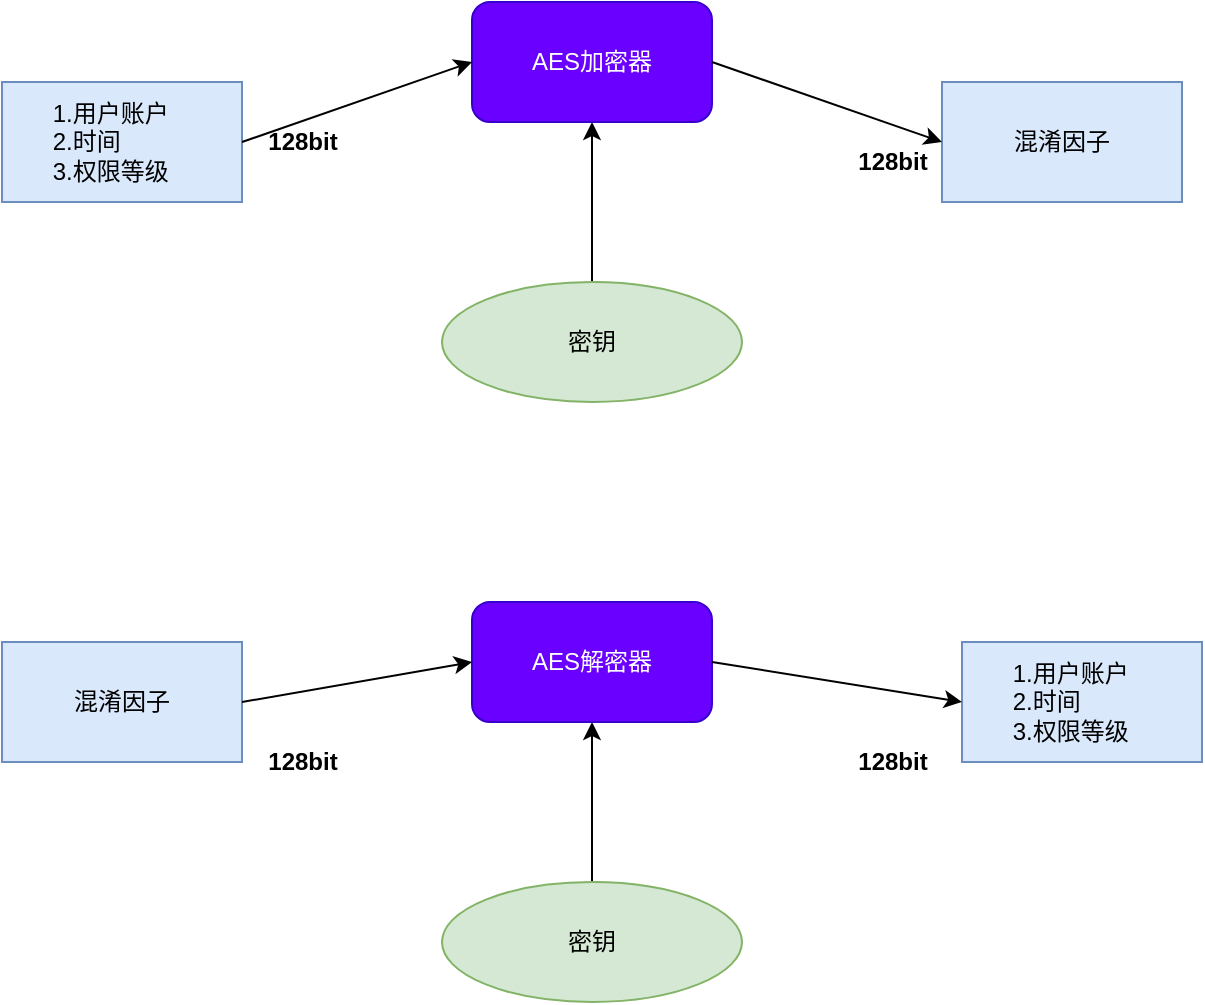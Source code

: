 <mxfile version="14.6.12" type="github">
  <diagram id="JdFX8Y5_raD3rjTgu_EH" name="Page-1">
    <mxGraphModel dx="2062" dy="1098" grid="1" gridSize="10" guides="1" tooltips="1" connect="1" arrows="1" fold="1" page="1" pageScale="1" pageWidth="850" pageHeight="1100" math="0" shadow="0">
      <root>
        <mxCell id="0" />
        <mxCell id="1" parent="0" />
        <mxCell id="7pT013oJxnpNkIhTxjK2-1" value="&amp;nbsp; &amp;nbsp; &amp;nbsp; &amp;nbsp;1.用户账户&lt;br&gt;&amp;nbsp; &amp;nbsp; &amp;nbsp; &amp;nbsp;2.时间&lt;br&gt;&amp;nbsp; &amp;nbsp; &amp;nbsp; &amp;nbsp;3.权限等级" style="rounded=0;whiteSpace=wrap;html=1;align=left;fillColor=#dae8fc;strokeColor=#6c8ebf;" parent="1" vertex="1">
          <mxGeometry x="100" y="380" width="120" height="60" as="geometry" />
        </mxCell>
        <mxCell id="7pT013oJxnpNkIhTxjK2-2" value="混淆因子" style="rounded=0;whiteSpace=wrap;html=1;fillColor=#dae8fc;strokeColor=#6c8ebf;" parent="1" vertex="1">
          <mxGeometry x="570" y="380" width="120" height="60" as="geometry" />
        </mxCell>
        <mxCell id="7pT013oJxnpNkIhTxjK2-9" value="" style="edgeStyle=orthogonalEdgeStyle;rounded=0;orthogonalLoop=1;jettySize=auto;html=1;" parent="1" source="7pT013oJxnpNkIhTxjK2-3" target="7pT013oJxnpNkIhTxjK2-6" edge="1">
          <mxGeometry relative="1" as="geometry" />
        </mxCell>
        <mxCell id="7pT013oJxnpNkIhTxjK2-3" value="密钥" style="ellipse;whiteSpace=wrap;html=1;fillColor=#d5e8d4;strokeColor=#82b366;" parent="1" vertex="1">
          <mxGeometry x="320" y="480" width="150" height="60" as="geometry" />
        </mxCell>
        <mxCell id="7pT013oJxnpNkIhTxjK2-6" value="AES加密器" style="rounded=1;whiteSpace=wrap;html=1;fillColor=#6a00ff;strokeColor=#3700CC;fontColor=#ffffff;" parent="1" vertex="1">
          <mxGeometry x="335" y="340" width="120" height="60" as="geometry" />
        </mxCell>
        <mxCell id="7pT013oJxnpNkIhTxjK2-10" value="" style="endArrow=classic;html=1;entryX=0;entryY=0.5;entryDx=0;entryDy=0;" parent="1" target="7pT013oJxnpNkIhTxjK2-6" edge="1">
          <mxGeometry width="50" height="50" relative="1" as="geometry">
            <mxPoint x="220" y="410" as="sourcePoint" />
            <mxPoint x="270" y="360" as="targetPoint" />
          </mxGeometry>
        </mxCell>
        <mxCell id="7pT013oJxnpNkIhTxjK2-11" value="" style="endArrow=classic;html=1;entryX=0;entryY=0.5;entryDx=0;entryDy=0;" parent="1" target="7pT013oJxnpNkIhTxjK2-2" edge="1">
          <mxGeometry width="50" height="50" relative="1" as="geometry">
            <mxPoint x="455" y="370" as="sourcePoint" />
            <mxPoint x="505" y="320" as="targetPoint" />
          </mxGeometry>
        </mxCell>
        <mxCell id="7pT013oJxnpNkIhTxjK2-12" value="&lt;b&gt;128bit&lt;/b&gt;" style="text;html=1;resizable=0;autosize=1;align=center;verticalAlign=middle;points=[];fillColor=none;strokeColor=none;rounded=0;" parent="1" vertex="1">
          <mxGeometry x="225" y="400" width="50" height="20" as="geometry" />
        </mxCell>
        <mxCell id="7pT013oJxnpNkIhTxjK2-13" value="&lt;b&gt;128bit&lt;/b&gt;" style="text;html=1;resizable=0;autosize=1;align=center;verticalAlign=middle;points=[];fillColor=none;strokeColor=none;rounded=0;" parent="1" vertex="1">
          <mxGeometry x="520" y="410" width="50" height="20" as="geometry" />
        </mxCell>
        <mxCell id="NVBzjJ3xbAIKhqxGu_0e-1" value="&amp;nbsp; &amp;nbsp; &amp;nbsp; &amp;nbsp;1.用户账户&lt;br&gt;&amp;nbsp; &amp;nbsp; &amp;nbsp; &amp;nbsp;2.时间&lt;br&gt;&amp;nbsp; &amp;nbsp; &amp;nbsp; &amp;nbsp;3.权限等级" style="rounded=0;whiteSpace=wrap;html=1;align=left;fillColor=#dae8fc;strokeColor=#6c8ebf;" vertex="1" parent="1">
          <mxGeometry x="580" y="660" width="120" height="60" as="geometry" />
        </mxCell>
        <mxCell id="NVBzjJ3xbAIKhqxGu_0e-2" value="混淆因子" style="rounded=0;whiteSpace=wrap;html=1;fillColor=#dae8fc;strokeColor=#6c8ebf;" vertex="1" parent="1">
          <mxGeometry x="100" y="660" width="120" height="60" as="geometry" />
        </mxCell>
        <mxCell id="NVBzjJ3xbAIKhqxGu_0e-3" value="" style="edgeStyle=orthogonalEdgeStyle;rounded=0;orthogonalLoop=1;jettySize=auto;html=1;" edge="1" parent="1" source="NVBzjJ3xbAIKhqxGu_0e-4" target="NVBzjJ3xbAIKhqxGu_0e-5">
          <mxGeometry relative="1" as="geometry" />
        </mxCell>
        <mxCell id="NVBzjJ3xbAIKhqxGu_0e-4" value="密钥" style="ellipse;whiteSpace=wrap;html=1;fillColor=#d5e8d4;strokeColor=#82b366;" vertex="1" parent="1">
          <mxGeometry x="320" y="780" width="150" height="60" as="geometry" />
        </mxCell>
        <mxCell id="NVBzjJ3xbAIKhqxGu_0e-5" value="AES解密器" style="rounded=1;whiteSpace=wrap;html=1;fillColor=#6a00ff;strokeColor=#3700CC;fontColor=#ffffff;" vertex="1" parent="1">
          <mxGeometry x="335" y="640" width="120" height="60" as="geometry" />
        </mxCell>
        <mxCell id="NVBzjJ3xbAIKhqxGu_0e-8" value="&lt;b&gt;128bit&lt;/b&gt;" style="text;html=1;resizable=0;autosize=1;align=center;verticalAlign=middle;points=[];fillColor=none;strokeColor=none;rounded=0;" vertex="1" parent="1">
          <mxGeometry x="225" y="710" width="50" height="20" as="geometry" />
        </mxCell>
        <mxCell id="NVBzjJ3xbAIKhqxGu_0e-9" value="&lt;b&gt;128bit&lt;/b&gt;" style="text;html=1;resizable=0;autosize=1;align=center;verticalAlign=middle;points=[];fillColor=none;strokeColor=none;rounded=0;" vertex="1" parent="1">
          <mxGeometry x="520" y="710" width="50" height="20" as="geometry" />
        </mxCell>
        <mxCell id="NVBzjJ3xbAIKhqxGu_0e-10" value="" style="endArrow=classic;html=1;entryX=0;entryY=0.5;entryDx=0;entryDy=0;" edge="1" parent="1" target="NVBzjJ3xbAIKhqxGu_0e-5">
          <mxGeometry width="50" height="50" relative="1" as="geometry">
            <mxPoint x="220" y="690" as="sourcePoint" />
            <mxPoint x="270" y="640" as="targetPoint" />
          </mxGeometry>
        </mxCell>
        <mxCell id="NVBzjJ3xbAIKhqxGu_0e-11" value="" style="endArrow=classic;html=1;exitX=1;exitY=0.5;exitDx=0;exitDy=0;entryX=0;entryY=0.5;entryDx=0;entryDy=0;" edge="1" parent="1" source="NVBzjJ3xbAIKhqxGu_0e-5" target="NVBzjJ3xbAIKhqxGu_0e-1">
          <mxGeometry width="50" height="50" relative="1" as="geometry">
            <mxPoint x="590" y="620" as="sourcePoint" />
            <mxPoint x="530" y="520" as="targetPoint" />
          </mxGeometry>
        </mxCell>
      </root>
    </mxGraphModel>
  </diagram>
</mxfile>
